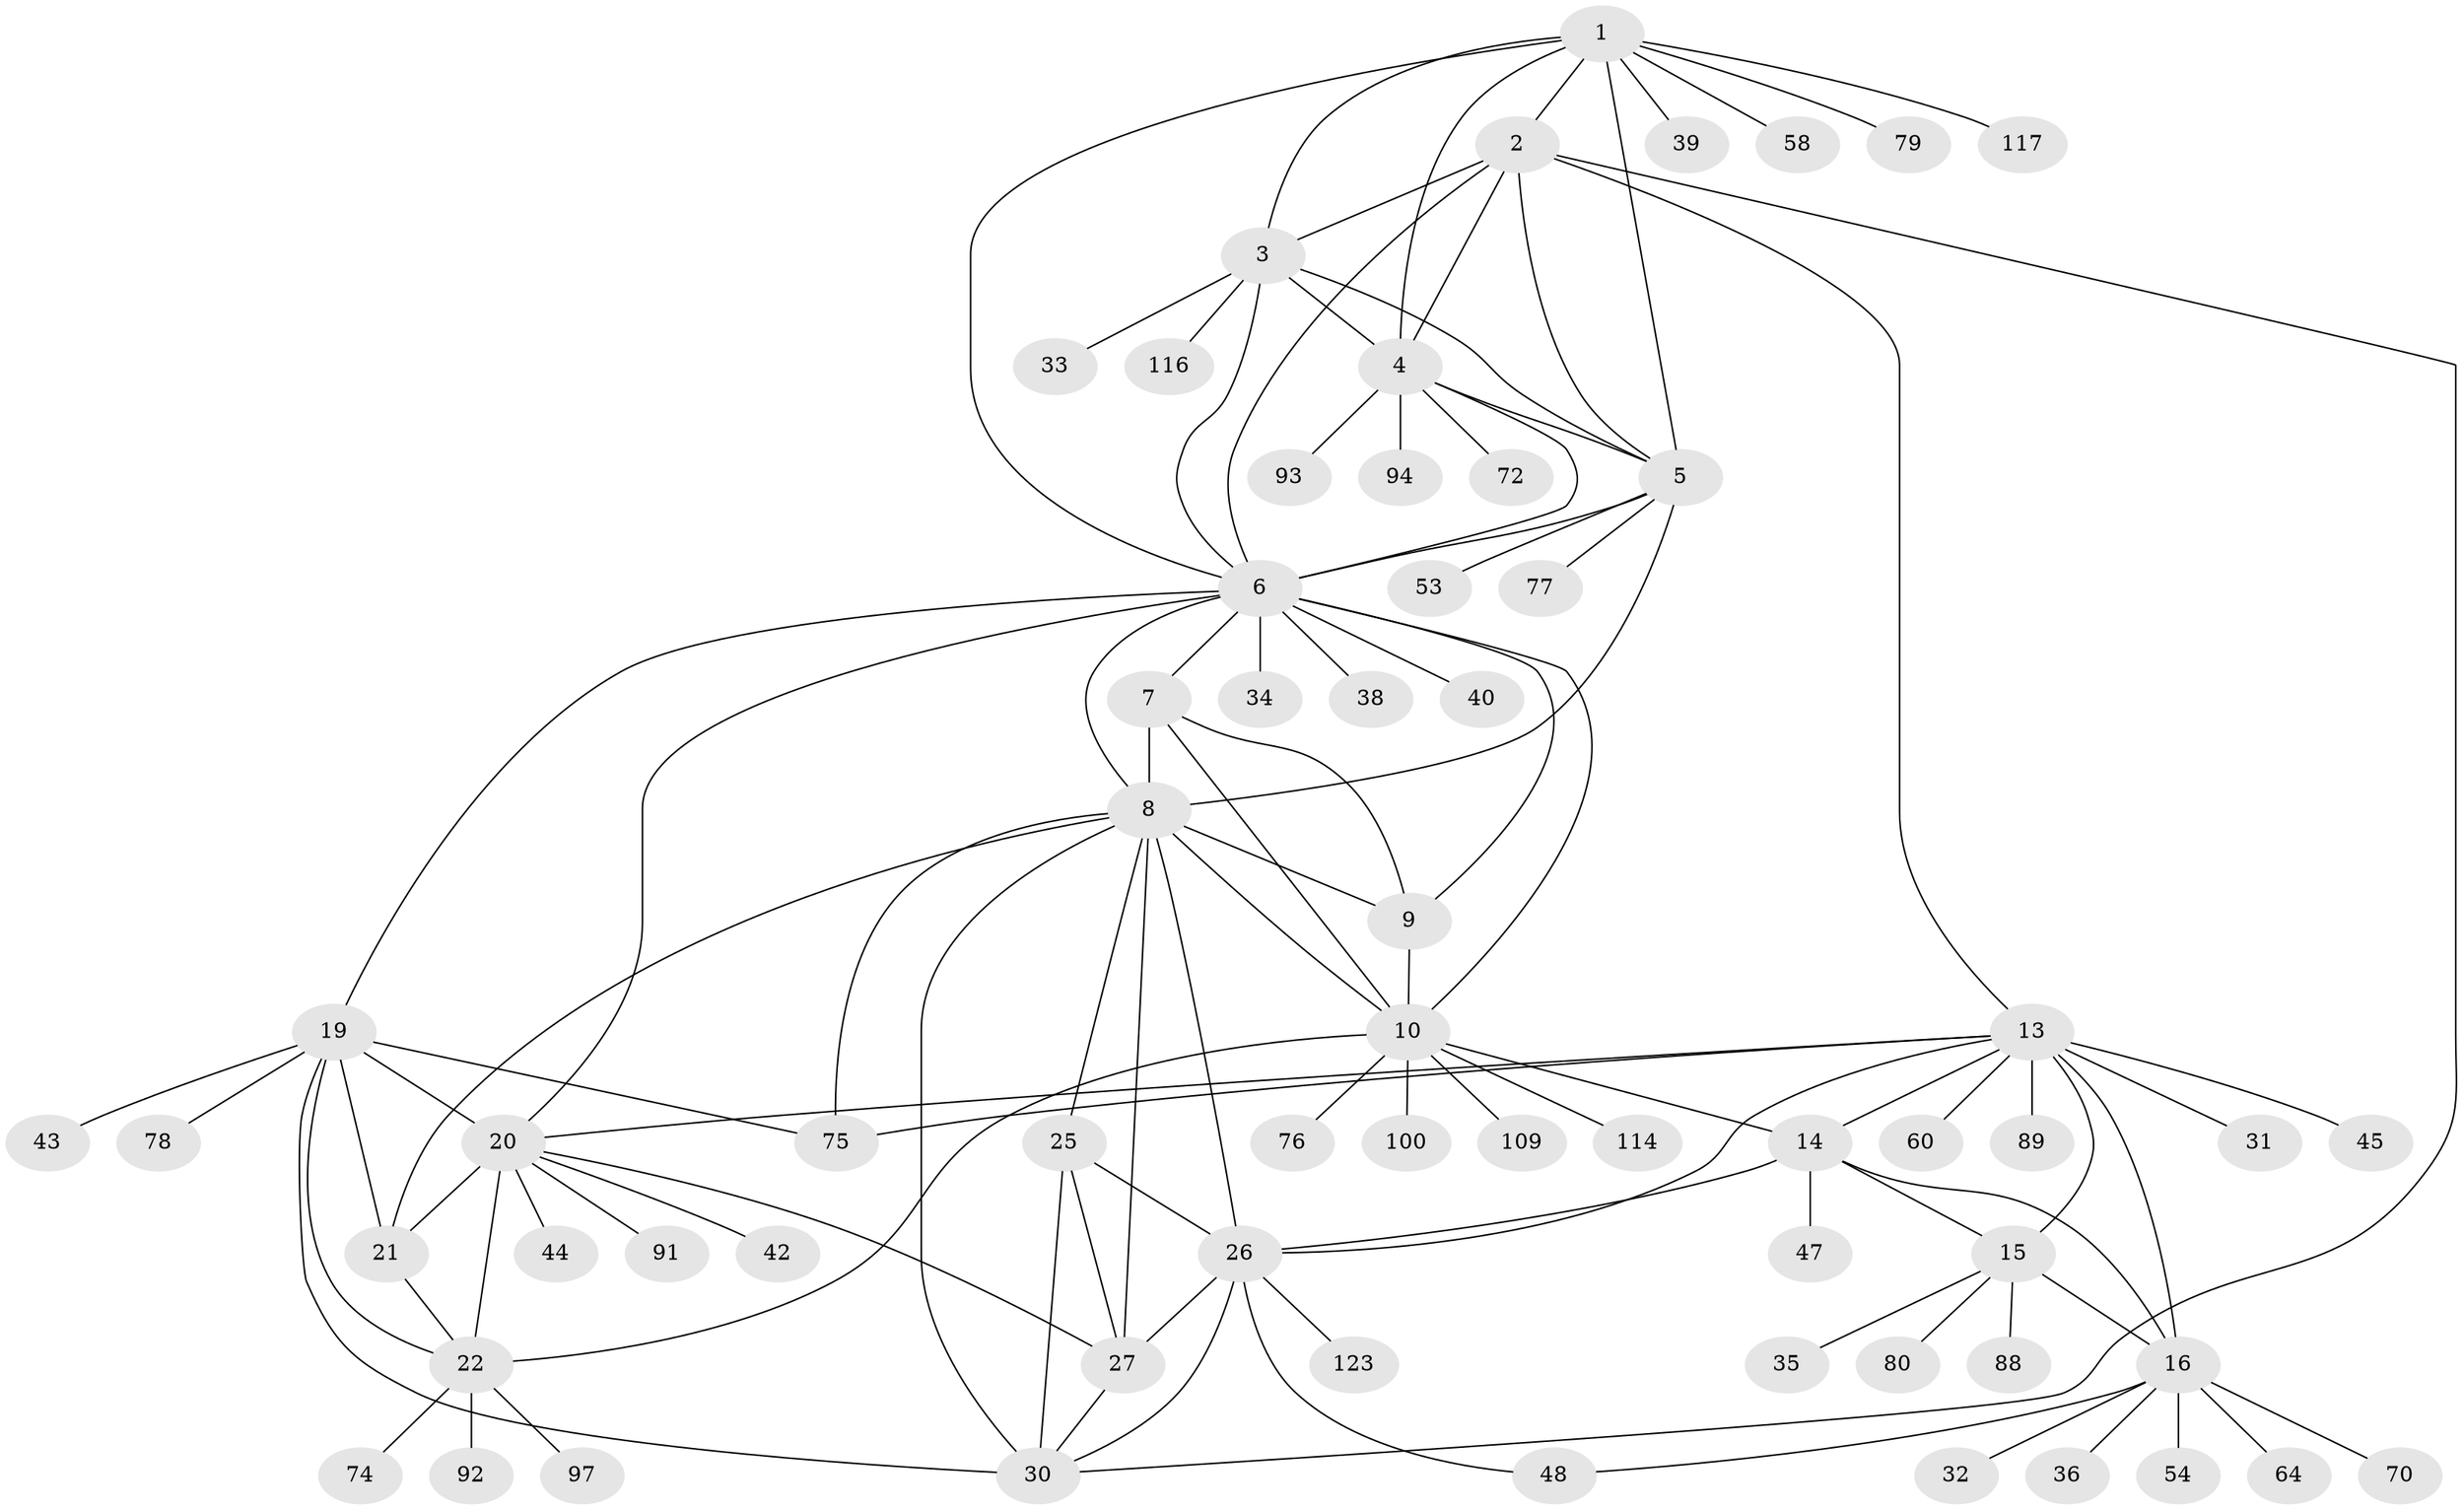 // original degree distribution, {9: 0.0390625, 7: 0.0390625, 8: 0.03125, 5: 0.0078125, 11: 0.03125, 12: 0.015625, 13: 0.0078125, 6: 0.0390625, 10: 0.0234375, 2: 0.171875, 1: 0.5703125, 3: 0.0234375}
// Generated by graph-tools (version 1.1) at 2025/16/03/09/25 04:16:01]
// undirected, 64 vertices, 105 edges
graph export_dot {
graph [start="1"]
  node [color=gray90,style=filled];
  1;
  2;
  3;
  4;
  5 [super="+55"];
  6 [super="+11+63+67"];
  7;
  8 [super="+28+62+73+41+84+49"];
  9 [super="+59+90"];
  10 [super="+12+69"];
  13 [super="+68+17+71"];
  14 [super="+96+103+113+61"];
  15;
  16 [super="+51"];
  19;
  20 [super="+23+46+24"];
  21 [super="+115"];
  22;
  25 [super="+127+66"];
  26 [super="+57"];
  27;
  30 [super="+37+120+81+50"];
  31 [super="+101"];
  32;
  33;
  34;
  35;
  36 [super="+65"];
  38;
  39;
  40;
  42;
  43 [super="+118"];
  44;
  45;
  47;
  48 [super="+83"];
  53;
  54;
  58 [super="+110+112"];
  60;
  64;
  70;
  72;
  74;
  75 [super="+82"];
  76;
  77;
  78;
  79;
  80;
  88 [super="+99"];
  89;
  91;
  92;
  93;
  94 [super="+126"];
  97;
  100;
  109 [super="+111"];
  114;
  116;
  117;
  123;
  1 -- 2;
  1 -- 3;
  1 -- 4;
  1 -- 5;
  1 -- 6;
  1 -- 39;
  1 -- 58;
  1 -- 79;
  1 -- 117;
  2 -- 3;
  2 -- 4;
  2 -- 5;
  2 -- 6;
  2 -- 13;
  2 -- 30;
  3 -- 4;
  3 -- 5;
  3 -- 6;
  3 -- 33;
  3 -- 116;
  4 -- 5;
  4 -- 6;
  4 -- 72;
  4 -- 93;
  4 -- 94;
  5 -- 6;
  5 -- 53;
  5 -- 77;
  5 -- 8;
  6 -- 19;
  6 -- 34;
  6 -- 7;
  6 -- 8;
  6 -- 9;
  6 -- 10 [weight=2];
  6 -- 38;
  6 -- 40;
  6 -- 20;
  7 -- 8;
  7 -- 9;
  7 -- 10 [weight=2];
  8 -- 9;
  8 -- 10 [weight=2];
  8 -- 75;
  8 -- 21;
  8 -- 25 [weight=2];
  8 -- 26 [weight=3];
  8 -- 27 [weight=2];
  8 -- 30 [weight=2];
  9 -- 10 [weight=2];
  10 -- 14;
  10 -- 100;
  10 -- 114;
  10 -- 22;
  10 -- 76;
  10 -- 109;
  13 -- 14 [weight=3];
  13 -- 15 [weight=3];
  13 -- 16 [weight=3];
  13 -- 31;
  13 -- 45;
  13 -- 60;
  13 -- 75;
  13 -- 20;
  13 -- 89;
  13 -- 26;
  14 -- 15;
  14 -- 16;
  14 -- 47;
  14 -- 26;
  15 -- 16;
  15 -- 35;
  15 -- 80;
  15 -- 88;
  16 -- 32;
  16 -- 36;
  16 -- 48;
  16 -- 54;
  16 -- 64;
  16 -- 70;
  19 -- 20 [weight=3];
  19 -- 21;
  19 -- 22;
  19 -- 43;
  19 -- 75;
  19 -- 78;
  19 -- 30;
  20 -- 21 [weight=3];
  20 -- 22 [weight=3];
  20 -- 27;
  20 -- 91;
  20 -- 42;
  20 -- 44;
  21 -- 22;
  22 -- 74;
  22 -- 92;
  22 -- 97;
  25 -- 26;
  25 -- 27;
  25 -- 30;
  26 -- 27;
  26 -- 30;
  26 -- 123;
  26 -- 48;
  27 -- 30;
}
